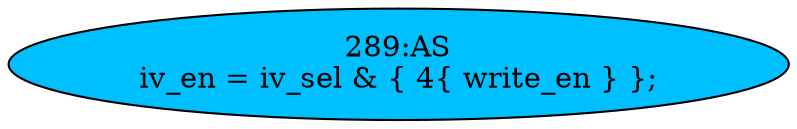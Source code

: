 strict digraph "" {
	node [label="\N"];
	"289:AS"	 [ast="<pyverilog.vparser.ast.Assign object at 0x7f79abcb15d0>",
		def_var="['iv_en']",
		fillcolor=deepskyblue,
		label="289:AS
iv_en = iv_sel & { 4{ write_en } };",
		statements="[]",
		style=filled,
		typ=Assign,
		use_var="['iv_sel', 'write_en']"];
}
